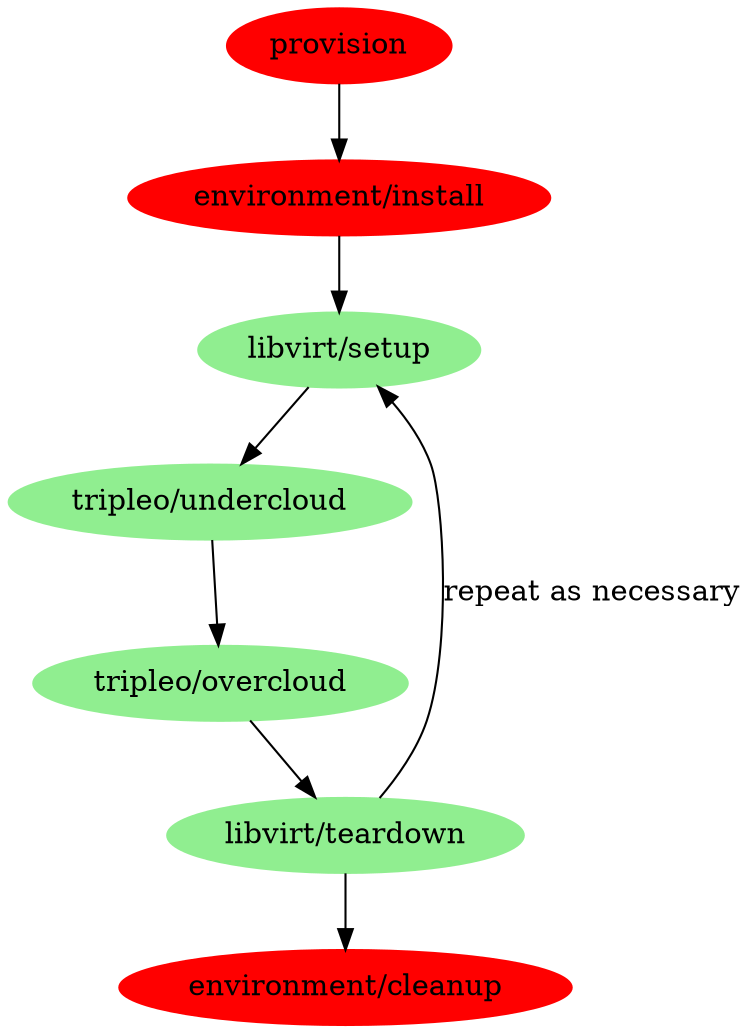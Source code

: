 digraph {
	node [style="filled", color="lightgreen"];
	provision [color="red"];
	"environment/install" [color="red"];
	"libvirt/setup";
	"tripleo/undercloud";
	"tripleo/overcloud";
	"libvirt/teardown";
	"environment/cleanup" [color="red"];

	provision -> "environment/install";
	"environment/install" -> "libvirt/setup";
	"libvirt/setup" -> "tripleo/undercloud";
	"tripleo/undercloud" -> "tripleo/overcloud";
	"tripleo/overcloud" -> "libvirt/teardown";
	"libvirt/teardown" -> "libvirt/setup" [label="repeat as necessary"];
	"libvirt/teardown" -> "environment/cleanup";
}

